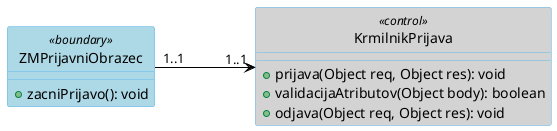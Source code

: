 @startuml
skinparam Class {
  backgroundColor white
  borderColor #5FB8EC
  arrowColor black
}
skinparam linetype ortho
skinparam backgroundcolor transparent
skinparam nodesep 100
skinparam ranksep 100
hide circle

Class "ZMPrijavniObrazec" as ZMPrijavniObrazec <<boundary>> #lightBlue {
  +zacniPrijavo(): void
}

Class "KrmilnikPrijava" as KrmilnikPrijava <<control>> #lightGray {
  +prijava(Object req, Object res): void
  +validacijaAtributov(Object body): boolean
  +odjava(Object req, Object res): void
}

ZMPrijavniObrazec "1..1 " -right-> "     1..1" KrmilnikPrijava
@enduml